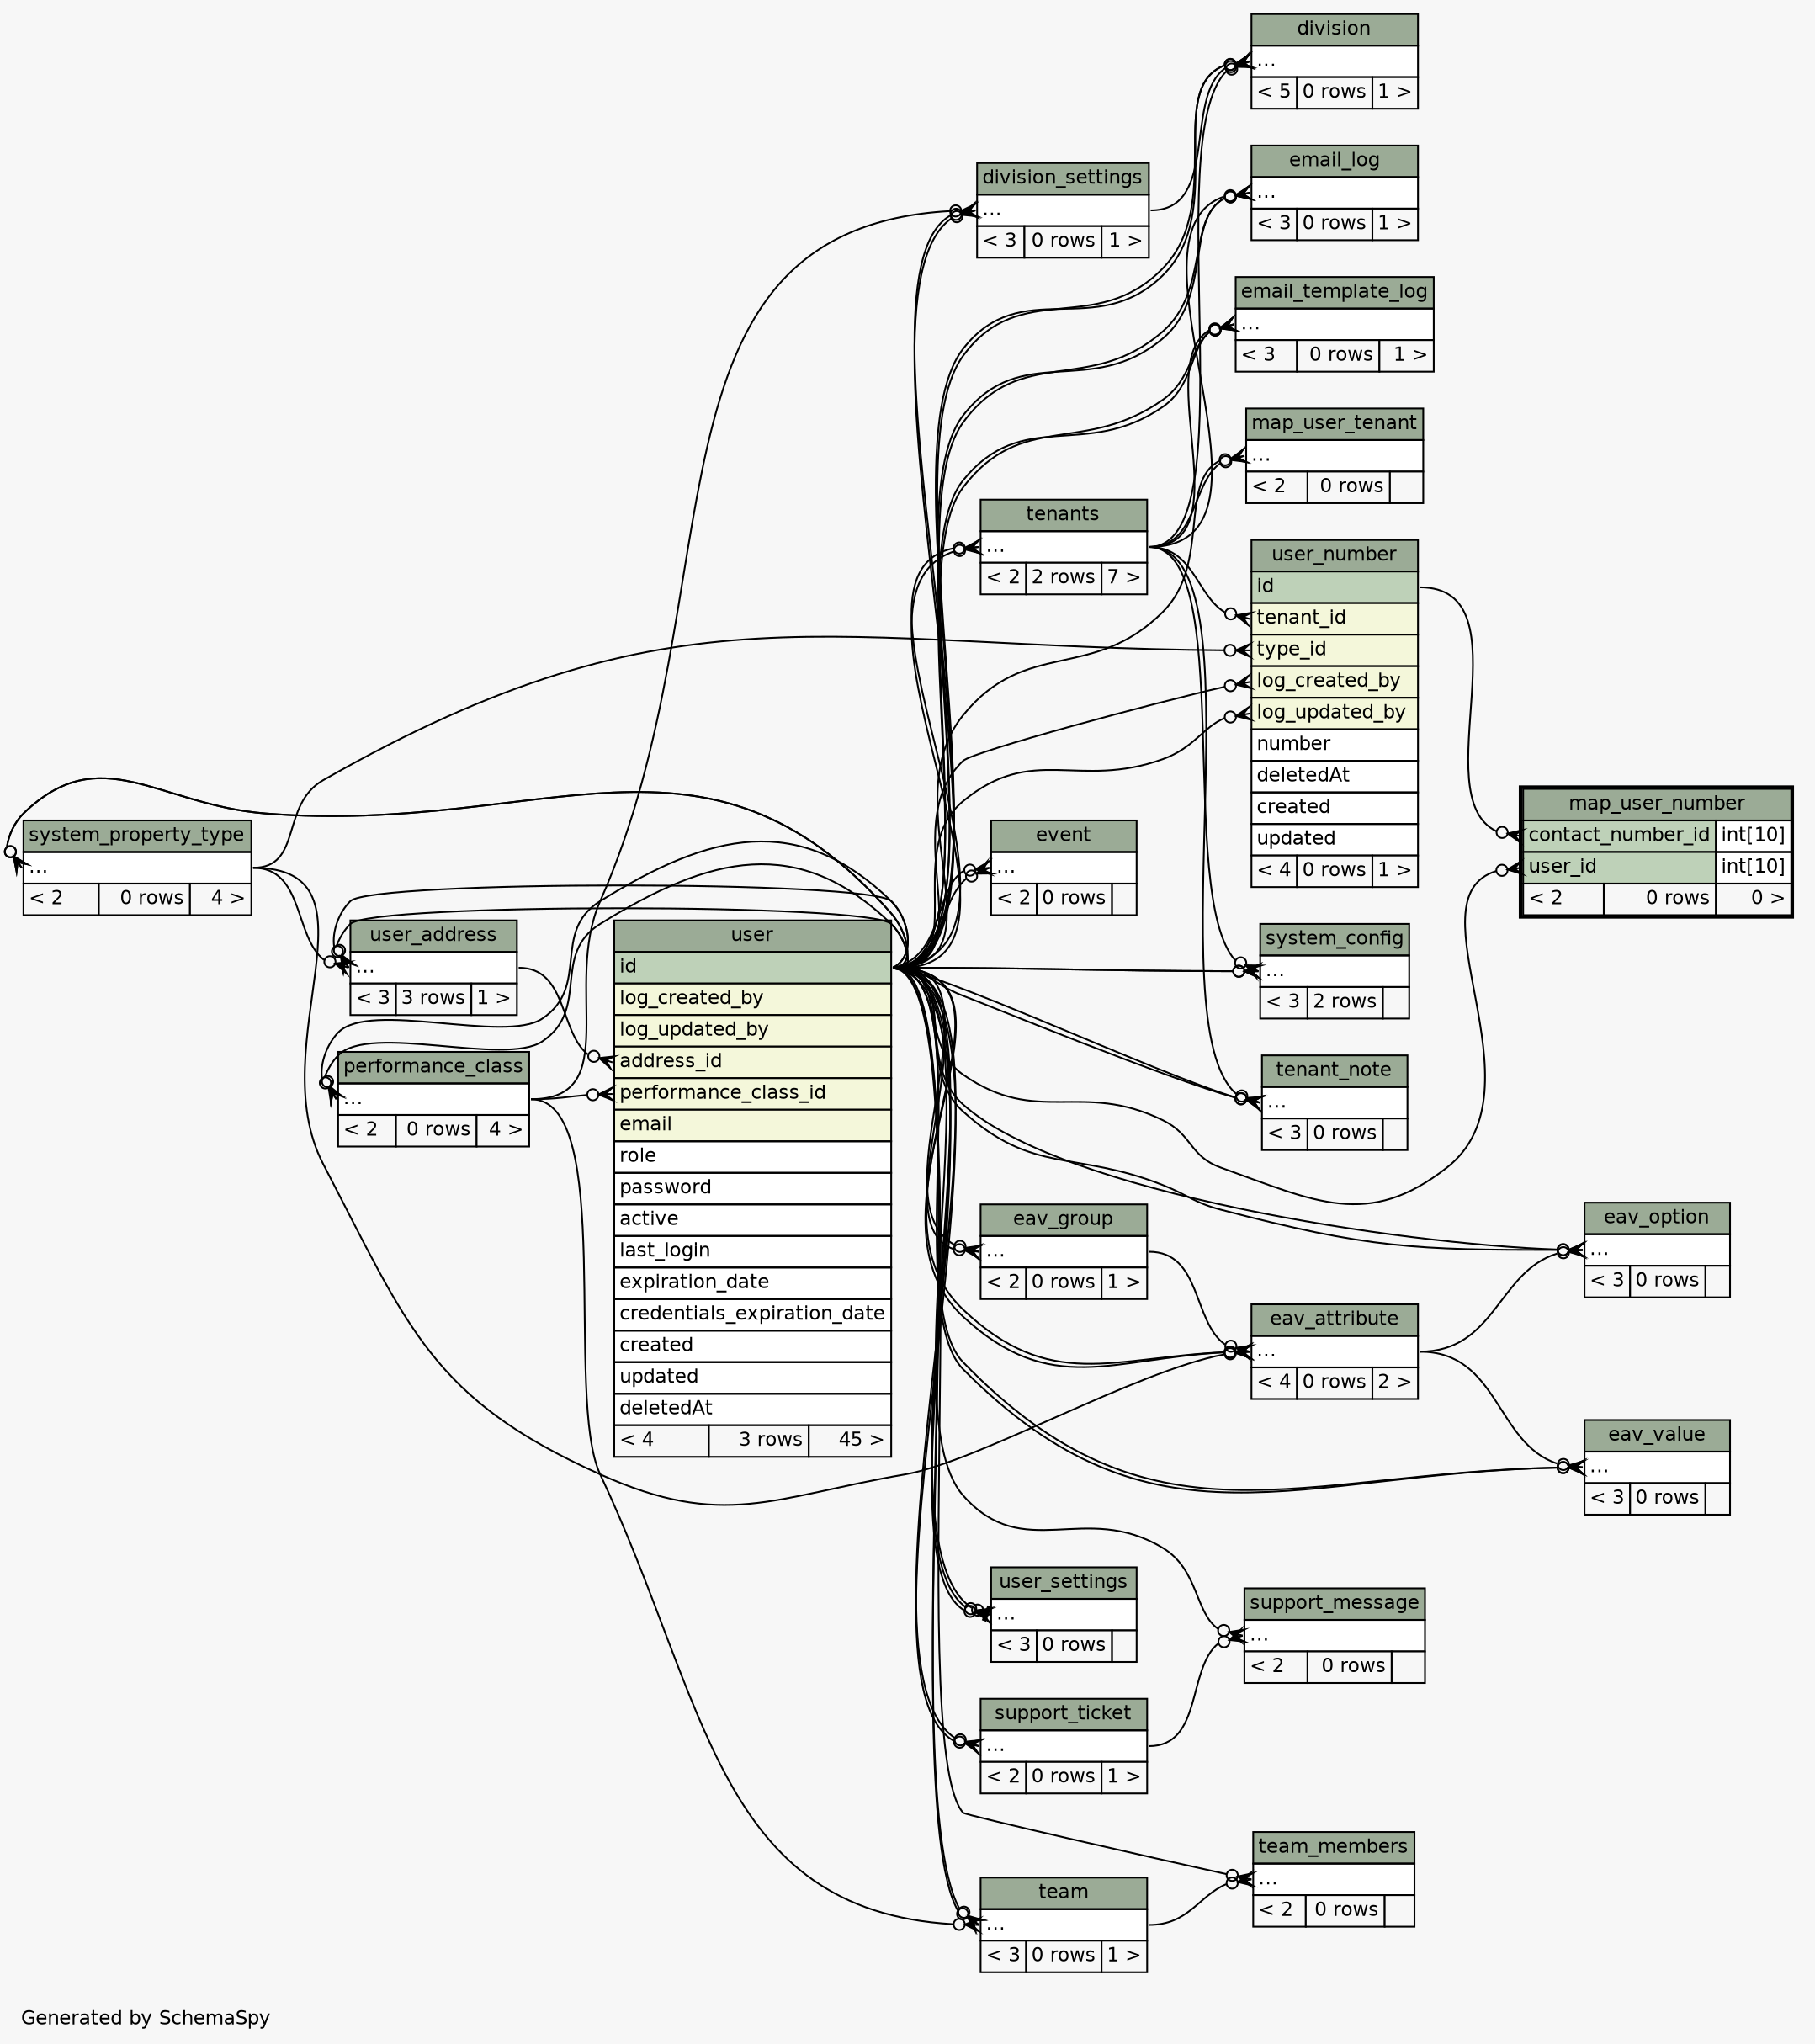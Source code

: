 // dot 2.38.0 on Linux 4.9.0-5-amd64
// SchemaSpy rev 590
digraph "twoDegreesRelationshipsDiagram" {
  graph [
    rankdir="RL"
    bgcolor="#f7f7f7"
    label="\nGenerated by SchemaSpy"
    labeljust="l"
    nodesep="0.18"
    ranksep="0.46"
    fontname="Helvetica"
    fontsize="11"
  ];
  node [
    fontname="Helvetica"
    fontsize="11"
    shape="plaintext"
  ];
  edge [
    arrowsize="0.8"
  ];
  "division":"elipses":w -> "user":"id":e [arrowhead=none dir=back arrowtail=crowodot];
  "division":"elipses":w -> "user":"id":e [arrowhead=none dir=back arrowtail=crowodot];
  "division":"elipses":w -> "division_settings":"elipses":e [arrowhead=none dir=back arrowtail=crowodot];
  "division":"elipses":w -> "tenants":"elipses":e [arrowhead=none dir=back arrowtail=crowodot];
  "division_settings":"elipses":w -> "user":"id":e [arrowhead=none dir=back arrowtail=crowodot];
  "division_settings":"elipses":w -> "user":"id":e [arrowhead=none dir=back arrowtail=crowodot];
  "division_settings":"elipses":w -> "performance_class":"elipses":e [arrowhead=none dir=back arrowtail=crowodot];
  "eav_attribute":"elipses":w -> "eav_group":"elipses":e [arrowhead=none dir=back arrowtail=crowodot];
  "eav_attribute":"elipses":w -> "user":"id":e [arrowhead=none dir=back arrowtail=crowodot];
  "eav_attribute":"elipses":w -> "user":"id":e [arrowhead=none dir=back arrowtail=crowodot];
  "eav_attribute":"elipses":w -> "system_property_type":"elipses":e [arrowhead=none dir=back arrowtail=crowodot];
  "eav_group":"elipses":w -> "user":"id":e [arrowhead=none dir=back arrowtail=crowodot];
  "eav_group":"elipses":w -> "user":"id":e [arrowhead=none dir=back arrowtail=crowodot];
  "eav_option":"elipses":w -> "eav_attribute":"elipses":e [arrowhead=none dir=back arrowtail=crowodot];
  "eav_option":"elipses":w -> "user":"id":e [arrowhead=none dir=back arrowtail=crowodot];
  "eav_option":"elipses":w -> "user":"id":e [arrowhead=none dir=back arrowtail=crowodot];
  "eav_value":"elipses":w -> "eav_attribute":"elipses":e [arrowhead=none dir=back arrowtail=crowodot];
  "eav_value":"elipses":w -> "user":"id":e [arrowhead=none dir=back arrowtail=crowodot];
  "eav_value":"elipses":w -> "user":"id":e [arrowhead=none dir=back arrowtail=crowodot];
  "email_log":"elipses":w -> "user":"id":e [arrowhead=none dir=back arrowtail=crowodot];
  "email_log":"elipses":w -> "user":"id":e [arrowhead=none dir=back arrowtail=crowodot];
  "email_log":"elipses":w -> "tenants":"elipses":e [arrowhead=none dir=back arrowtail=crowodot];
  "email_template_log":"elipses":w -> "user":"id":e [arrowhead=none dir=back arrowtail=crowodot];
  "email_template_log":"elipses":w -> "user":"id":e [arrowhead=none dir=back arrowtail=crowodot];
  "email_template_log":"elipses":w -> "tenants":"elipses":e [arrowhead=none dir=back arrowtail=crowodot];
  "event":"elipses":w -> "user":"id":e [arrowhead=none dir=back arrowtail=crowodot];
  "event":"elipses":w -> "user":"id":e [arrowhead=none dir=back arrowtail=crowodot];
  "map_user_number":"contact_number_id":w -> "user_number":"id":e [arrowhead=none dir=back arrowtail=crowodot];
  "map_user_number":"user_id":w -> "user":"id":e [arrowhead=none dir=back arrowtail=crowodot];
  "map_user_tenant":"elipses":w -> "tenants":"elipses":e [arrowhead=none dir=back arrowtail=crowodot];
  "map_user_tenant":"elipses":w -> "user":"id":e [arrowhead=none dir=back arrowtail=crowodot];
  "performance_class":"elipses":w -> "user":"id":e [arrowhead=none dir=back arrowtail=crowodot];
  "performance_class":"elipses":w -> "user":"id":e [arrowhead=none dir=back arrowtail=crowodot];
  "support_message":"elipses":w -> "support_ticket":"elipses":e [arrowhead=none dir=back arrowtail=crowodot];
  "support_message":"elipses":w -> "user":"id":e [arrowhead=none dir=back arrowtail=crowodot];
  "support_ticket":"elipses":w -> "user":"id":e [arrowhead=none dir=back arrowtail=crowodot];
  "support_ticket":"elipses":w -> "user":"id":e [arrowhead=none dir=back arrowtail=crowodot];
  "system_config":"elipses":w -> "user":"id":e [arrowhead=none dir=back arrowtail=crowodot];
  "system_config":"elipses":w -> "user":"id":e [arrowhead=none dir=back arrowtail=crowodot];
  "system_config":"elipses":w -> "tenants":"elipses":e [arrowhead=none dir=back arrowtail=crowodot];
  "system_property_type":"elipses":w -> "user":"id":e [arrowhead=none dir=back arrowtail=crowodot];
  "system_property_type":"elipses":w -> "user":"id":e [arrowhead=none dir=back arrowtail=crowodot];
  "team":"elipses":w -> "user":"id":e [arrowhead=none dir=back arrowtail=crowodot];
  "team":"elipses":w -> "user":"id":e [arrowhead=none dir=back arrowtail=crowodot];
  "team":"elipses":w -> "performance_class":"elipses":e [arrowhead=none dir=back arrowtail=crowodot];
  "team_members":"elipses":w -> "team":"elipses":e [arrowhead=none dir=back arrowtail=crowodot];
  "team_members":"elipses":w -> "user":"id":e [arrowhead=none dir=back arrowtail=crowodot];
  "tenant_note":"elipses":w -> "user":"id":e [arrowhead=none dir=back arrowtail=crowodot];
  "tenant_note":"elipses":w -> "user":"id":e [arrowhead=none dir=back arrowtail=crowodot];
  "tenant_note":"elipses":w -> "tenants":"elipses":e [arrowhead=none dir=back arrowtail=crowodot];
  "tenants":"elipses":w -> "user":"id":e [arrowhead=none dir=back arrowtail=crowodot];
  "tenants":"elipses":w -> "user":"id":e [arrowhead=none dir=back arrowtail=crowodot];
  "user":"address_id":w -> "user_address":"elipses":e [arrowhead=none dir=back arrowtail=crowodot];
  "user":"performance_class_id":w -> "performance_class":"elipses":e [arrowhead=none dir=back arrowtail=crowodot];
  "user_address":"elipses":w -> "user":"id":e [arrowhead=none dir=back arrowtail=crowodot];
  "user_address":"elipses":w -> "user":"id":e [arrowhead=none dir=back arrowtail=crowodot];
  "user_address":"elipses":w -> "system_property_type":"elipses":e [arrowhead=none dir=back arrowtail=crowodot];
  "user_number":"log_created_by":w -> "user":"id":e [arrowhead=none dir=back arrowtail=crowodot];
  "user_number":"log_updated_by":w -> "user":"id":e [arrowhead=none dir=back arrowtail=crowodot];
  "user_number":"tenant_id":w -> "tenants":"elipses":e [arrowhead=none dir=back arrowtail=crowodot];
  "user_number":"type_id":w -> "system_property_type":"elipses":e [arrowhead=none dir=back arrowtail=crowodot];
  "user_settings":"elipses":w -> "user":"id":e [arrowhead=none dir=back arrowtail=crowodot];
  "user_settings":"elipses":w -> "user":"id":e [arrowhead=none dir=back arrowtail=crowodot];
  "user_settings":"elipses":w -> "user":"id":e [arrowhead=none dir=back arrowtail=teeodot];
  "division" [
    label=<
    <TABLE BORDER="0" CELLBORDER="1" CELLSPACING="0" BGCOLOR="#ffffff">
      <TR><TD COLSPAN="3" BGCOLOR="#9bab96" ALIGN="CENTER">division</TD></TR>
      <TR><TD PORT="elipses" COLSPAN="3" ALIGN="LEFT">...</TD></TR>
      <TR><TD ALIGN="LEFT" BGCOLOR="#f7f7f7">&lt; 5</TD><TD ALIGN="RIGHT" BGCOLOR="#f7f7f7">0 rows</TD><TD ALIGN="RIGHT" BGCOLOR="#f7f7f7">1 &gt;</TD></TR>
    </TABLE>>
    URL="division.html"
    tooltip="division"
  ];
  "division_settings" [
    label=<
    <TABLE BORDER="0" CELLBORDER="1" CELLSPACING="0" BGCOLOR="#ffffff">
      <TR><TD COLSPAN="3" BGCOLOR="#9bab96" ALIGN="CENTER">division_settings</TD></TR>
      <TR><TD PORT="elipses" COLSPAN="3" ALIGN="LEFT">...</TD></TR>
      <TR><TD ALIGN="LEFT" BGCOLOR="#f7f7f7">&lt; 3</TD><TD ALIGN="RIGHT" BGCOLOR="#f7f7f7">0 rows</TD><TD ALIGN="RIGHT" BGCOLOR="#f7f7f7">1 &gt;</TD></TR>
    </TABLE>>
    URL="division_settings.html"
    tooltip="division_settings"
  ];
  "eav_attribute" [
    label=<
    <TABLE BORDER="0" CELLBORDER="1" CELLSPACING="0" BGCOLOR="#ffffff">
      <TR><TD COLSPAN="3" BGCOLOR="#9bab96" ALIGN="CENTER">eav_attribute</TD></TR>
      <TR><TD PORT="elipses" COLSPAN="3" ALIGN="LEFT">...</TD></TR>
      <TR><TD ALIGN="LEFT" BGCOLOR="#f7f7f7">&lt; 4</TD><TD ALIGN="RIGHT" BGCOLOR="#f7f7f7">0 rows</TD><TD ALIGN="RIGHT" BGCOLOR="#f7f7f7">2 &gt;</TD></TR>
    </TABLE>>
    URL="eav_attribute.html"
    tooltip="eav_attribute"
  ];
  "eav_group" [
    label=<
    <TABLE BORDER="0" CELLBORDER="1" CELLSPACING="0" BGCOLOR="#ffffff">
      <TR><TD COLSPAN="3" BGCOLOR="#9bab96" ALIGN="CENTER">eav_group</TD></TR>
      <TR><TD PORT="elipses" COLSPAN="3" ALIGN="LEFT">...</TD></TR>
      <TR><TD ALIGN="LEFT" BGCOLOR="#f7f7f7">&lt; 2</TD><TD ALIGN="RIGHT" BGCOLOR="#f7f7f7">0 rows</TD><TD ALIGN="RIGHT" BGCOLOR="#f7f7f7">1 &gt;</TD></TR>
    </TABLE>>
    URL="eav_group.html"
    tooltip="eav_group"
  ];
  "eav_option" [
    label=<
    <TABLE BORDER="0" CELLBORDER="1" CELLSPACING="0" BGCOLOR="#ffffff">
      <TR><TD COLSPAN="3" BGCOLOR="#9bab96" ALIGN="CENTER">eav_option</TD></TR>
      <TR><TD PORT="elipses" COLSPAN="3" ALIGN="LEFT">...</TD></TR>
      <TR><TD ALIGN="LEFT" BGCOLOR="#f7f7f7">&lt; 3</TD><TD ALIGN="RIGHT" BGCOLOR="#f7f7f7">0 rows</TD><TD ALIGN="RIGHT" BGCOLOR="#f7f7f7">  </TD></TR>
    </TABLE>>
    URL="eav_option.html"
    tooltip="eav_option"
  ];
  "eav_value" [
    label=<
    <TABLE BORDER="0" CELLBORDER="1" CELLSPACING="0" BGCOLOR="#ffffff">
      <TR><TD COLSPAN="3" BGCOLOR="#9bab96" ALIGN="CENTER">eav_value</TD></TR>
      <TR><TD PORT="elipses" COLSPAN="3" ALIGN="LEFT">...</TD></TR>
      <TR><TD ALIGN="LEFT" BGCOLOR="#f7f7f7">&lt; 3</TD><TD ALIGN="RIGHT" BGCOLOR="#f7f7f7">0 rows</TD><TD ALIGN="RIGHT" BGCOLOR="#f7f7f7">  </TD></TR>
    </TABLE>>
    URL="eav_value.html"
    tooltip="eav_value"
  ];
  "email_log" [
    label=<
    <TABLE BORDER="0" CELLBORDER="1" CELLSPACING="0" BGCOLOR="#ffffff">
      <TR><TD COLSPAN="3" BGCOLOR="#9bab96" ALIGN="CENTER">email_log</TD></TR>
      <TR><TD PORT="elipses" COLSPAN="3" ALIGN="LEFT">...</TD></TR>
      <TR><TD ALIGN="LEFT" BGCOLOR="#f7f7f7">&lt; 3</TD><TD ALIGN="RIGHT" BGCOLOR="#f7f7f7">0 rows</TD><TD ALIGN="RIGHT" BGCOLOR="#f7f7f7">1 &gt;</TD></TR>
    </TABLE>>
    URL="email_log.html"
    tooltip="email_log"
  ];
  "email_template_log" [
    label=<
    <TABLE BORDER="0" CELLBORDER="1" CELLSPACING="0" BGCOLOR="#ffffff">
      <TR><TD COLSPAN="3" BGCOLOR="#9bab96" ALIGN="CENTER">email_template_log</TD></TR>
      <TR><TD PORT="elipses" COLSPAN="3" ALIGN="LEFT">...</TD></TR>
      <TR><TD ALIGN="LEFT" BGCOLOR="#f7f7f7">&lt; 3</TD><TD ALIGN="RIGHT" BGCOLOR="#f7f7f7">0 rows</TD><TD ALIGN="RIGHT" BGCOLOR="#f7f7f7">1 &gt;</TD></TR>
    </TABLE>>
    URL="email_template_log.html"
    tooltip="email_template_log"
  ];
  "event" [
    label=<
    <TABLE BORDER="0" CELLBORDER="1" CELLSPACING="0" BGCOLOR="#ffffff">
      <TR><TD COLSPAN="3" BGCOLOR="#9bab96" ALIGN="CENTER">event</TD></TR>
      <TR><TD PORT="elipses" COLSPAN="3" ALIGN="LEFT">...</TD></TR>
      <TR><TD ALIGN="LEFT" BGCOLOR="#f7f7f7">&lt; 2</TD><TD ALIGN="RIGHT" BGCOLOR="#f7f7f7">0 rows</TD><TD ALIGN="RIGHT" BGCOLOR="#f7f7f7">  </TD></TR>
    </TABLE>>
    URL="event.html"
    tooltip="event"
  ];
  "map_user_number" [
    label=<
    <TABLE BORDER="2" CELLBORDER="1" CELLSPACING="0" BGCOLOR="#ffffff">
      <TR><TD COLSPAN="3" BGCOLOR="#9bab96" ALIGN="CENTER">map_user_number</TD></TR>
      <TR><TD PORT="contact_number_id" COLSPAN="2" BGCOLOR="#bed1b8" ALIGN="LEFT">contact_number_id</TD><TD PORT="contact_number_id.type" ALIGN="LEFT">int[10]</TD></TR>
      <TR><TD PORT="user_id" COLSPAN="2" BGCOLOR="#bed1b8" ALIGN="LEFT">user_id</TD><TD PORT="user_id.type" ALIGN="LEFT">int[10]</TD></TR>
      <TR><TD ALIGN="LEFT" BGCOLOR="#f7f7f7">&lt; 2</TD><TD ALIGN="RIGHT" BGCOLOR="#f7f7f7">0 rows</TD><TD ALIGN="RIGHT" BGCOLOR="#f7f7f7">0 &gt;</TD></TR>
    </TABLE>>
    URL="map_user_number.html"
    tooltip="map_user_number"
  ];
  "map_user_tenant" [
    label=<
    <TABLE BORDER="0" CELLBORDER="1" CELLSPACING="0" BGCOLOR="#ffffff">
      <TR><TD COLSPAN="3" BGCOLOR="#9bab96" ALIGN="CENTER">map_user_tenant</TD></TR>
      <TR><TD PORT="elipses" COLSPAN="3" ALIGN="LEFT">...</TD></TR>
      <TR><TD ALIGN="LEFT" BGCOLOR="#f7f7f7">&lt; 2</TD><TD ALIGN="RIGHT" BGCOLOR="#f7f7f7">0 rows</TD><TD ALIGN="RIGHT" BGCOLOR="#f7f7f7">  </TD></TR>
    </TABLE>>
    URL="map_user_tenant.html"
    tooltip="map_user_tenant"
  ];
  "performance_class" [
    label=<
    <TABLE BORDER="0" CELLBORDER="1" CELLSPACING="0" BGCOLOR="#ffffff">
      <TR><TD COLSPAN="3" BGCOLOR="#9bab96" ALIGN="CENTER">performance_class</TD></TR>
      <TR><TD PORT="elipses" COLSPAN="3" ALIGN="LEFT">...</TD></TR>
      <TR><TD ALIGN="LEFT" BGCOLOR="#f7f7f7">&lt; 2</TD><TD ALIGN="RIGHT" BGCOLOR="#f7f7f7">0 rows</TD><TD ALIGN="RIGHT" BGCOLOR="#f7f7f7">4 &gt;</TD></TR>
    </TABLE>>
    URL="performance_class.html"
    tooltip="performance_class"
  ];
  "support_message" [
    label=<
    <TABLE BORDER="0" CELLBORDER="1" CELLSPACING="0" BGCOLOR="#ffffff">
      <TR><TD COLSPAN="3" BGCOLOR="#9bab96" ALIGN="CENTER">support_message</TD></TR>
      <TR><TD PORT="elipses" COLSPAN="3" ALIGN="LEFT">...</TD></TR>
      <TR><TD ALIGN="LEFT" BGCOLOR="#f7f7f7">&lt; 2</TD><TD ALIGN="RIGHT" BGCOLOR="#f7f7f7">0 rows</TD><TD ALIGN="RIGHT" BGCOLOR="#f7f7f7">  </TD></TR>
    </TABLE>>
    URL="support_message.html"
    tooltip="support_message"
  ];
  "support_ticket" [
    label=<
    <TABLE BORDER="0" CELLBORDER="1" CELLSPACING="0" BGCOLOR="#ffffff">
      <TR><TD COLSPAN="3" BGCOLOR="#9bab96" ALIGN="CENTER">support_ticket</TD></TR>
      <TR><TD PORT="elipses" COLSPAN="3" ALIGN="LEFT">...</TD></TR>
      <TR><TD ALIGN="LEFT" BGCOLOR="#f7f7f7">&lt; 2</TD><TD ALIGN="RIGHT" BGCOLOR="#f7f7f7">0 rows</TD><TD ALIGN="RIGHT" BGCOLOR="#f7f7f7">1 &gt;</TD></TR>
    </TABLE>>
    URL="support_ticket.html"
    tooltip="support_ticket"
  ];
  "system_config" [
    label=<
    <TABLE BORDER="0" CELLBORDER="1" CELLSPACING="0" BGCOLOR="#ffffff">
      <TR><TD COLSPAN="3" BGCOLOR="#9bab96" ALIGN="CENTER">system_config</TD></TR>
      <TR><TD PORT="elipses" COLSPAN="3" ALIGN="LEFT">...</TD></TR>
      <TR><TD ALIGN="LEFT" BGCOLOR="#f7f7f7">&lt; 3</TD><TD ALIGN="RIGHT" BGCOLOR="#f7f7f7">2 rows</TD><TD ALIGN="RIGHT" BGCOLOR="#f7f7f7">  </TD></TR>
    </TABLE>>
    URL="system_config.html"
    tooltip="system_config"
  ];
  "system_property_type" [
    label=<
    <TABLE BORDER="0" CELLBORDER="1" CELLSPACING="0" BGCOLOR="#ffffff">
      <TR><TD COLSPAN="3" BGCOLOR="#9bab96" ALIGN="CENTER">system_property_type</TD></TR>
      <TR><TD PORT="elipses" COLSPAN="3" ALIGN="LEFT">...</TD></TR>
      <TR><TD ALIGN="LEFT" BGCOLOR="#f7f7f7">&lt; 2</TD><TD ALIGN="RIGHT" BGCOLOR="#f7f7f7">0 rows</TD><TD ALIGN="RIGHT" BGCOLOR="#f7f7f7">4 &gt;</TD></TR>
    </TABLE>>
    URL="system_property_type.html"
    tooltip="system_property_type"
  ];
  "team" [
    label=<
    <TABLE BORDER="0" CELLBORDER="1" CELLSPACING="0" BGCOLOR="#ffffff">
      <TR><TD COLSPAN="3" BGCOLOR="#9bab96" ALIGN="CENTER">team</TD></TR>
      <TR><TD PORT="elipses" COLSPAN="3" ALIGN="LEFT">...</TD></TR>
      <TR><TD ALIGN="LEFT" BGCOLOR="#f7f7f7">&lt; 3</TD><TD ALIGN="RIGHT" BGCOLOR="#f7f7f7">0 rows</TD><TD ALIGN="RIGHT" BGCOLOR="#f7f7f7">1 &gt;</TD></TR>
    </TABLE>>
    URL="team.html"
    tooltip="team"
  ];
  "team_members" [
    label=<
    <TABLE BORDER="0" CELLBORDER="1" CELLSPACING="0" BGCOLOR="#ffffff">
      <TR><TD COLSPAN="3" BGCOLOR="#9bab96" ALIGN="CENTER">team_members</TD></TR>
      <TR><TD PORT="elipses" COLSPAN="3" ALIGN="LEFT">...</TD></TR>
      <TR><TD ALIGN="LEFT" BGCOLOR="#f7f7f7">&lt; 2</TD><TD ALIGN="RIGHT" BGCOLOR="#f7f7f7">0 rows</TD><TD ALIGN="RIGHT" BGCOLOR="#f7f7f7">  </TD></TR>
    </TABLE>>
    URL="team_members.html"
    tooltip="team_members"
  ];
  "tenant_note" [
    label=<
    <TABLE BORDER="0" CELLBORDER="1" CELLSPACING="0" BGCOLOR="#ffffff">
      <TR><TD COLSPAN="3" BGCOLOR="#9bab96" ALIGN="CENTER">tenant_note</TD></TR>
      <TR><TD PORT="elipses" COLSPAN="3" ALIGN="LEFT">...</TD></TR>
      <TR><TD ALIGN="LEFT" BGCOLOR="#f7f7f7">&lt; 3</TD><TD ALIGN="RIGHT" BGCOLOR="#f7f7f7">0 rows</TD><TD ALIGN="RIGHT" BGCOLOR="#f7f7f7">  </TD></TR>
    </TABLE>>
    URL="tenant_note.html"
    tooltip="tenant_note"
  ];
  "tenants" [
    label=<
    <TABLE BORDER="0" CELLBORDER="1" CELLSPACING="0" BGCOLOR="#ffffff">
      <TR><TD COLSPAN="3" BGCOLOR="#9bab96" ALIGN="CENTER">tenants</TD></TR>
      <TR><TD PORT="elipses" COLSPAN="3" ALIGN="LEFT">...</TD></TR>
      <TR><TD ALIGN="LEFT" BGCOLOR="#f7f7f7">&lt; 2</TD><TD ALIGN="RIGHT" BGCOLOR="#f7f7f7">2 rows</TD><TD ALIGN="RIGHT" BGCOLOR="#f7f7f7">7 &gt;</TD></TR>
    </TABLE>>
    URL="tenants.html"
    tooltip="tenants"
  ];
  "user" [
    label=<
    <TABLE BORDER="0" CELLBORDER="1" CELLSPACING="0" BGCOLOR="#ffffff">
      <TR><TD COLSPAN="3" BGCOLOR="#9bab96" ALIGN="CENTER">user</TD></TR>
      <TR><TD PORT="id" COLSPAN="3" BGCOLOR="#bed1b8" ALIGN="LEFT">id</TD></TR>
      <TR><TD PORT="log_created_by" COLSPAN="3" BGCOLOR="#f4f7da" ALIGN="LEFT">log_created_by</TD></TR>
      <TR><TD PORT="log_updated_by" COLSPAN="3" BGCOLOR="#f4f7da" ALIGN="LEFT">log_updated_by</TD></TR>
      <TR><TD PORT="address_id" COLSPAN="3" BGCOLOR="#f4f7da" ALIGN="LEFT">address_id</TD></TR>
      <TR><TD PORT="performance_class_id" COLSPAN="3" BGCOLOR="#f4f7da" ALIGN="LEFT">performance_class_id</TD></TR>
      <TR><TD PORT="email" COLSPAN="3" BGCOLOR="#f4f7da" ALIGN="LEFT">email</TD></TR>
      <TR><TD PORT="role" COLSPAN="3" ALIGN="LEFT">role</TD></TR>
      <TR><TD PORT="password" COLSPAN="3" ALIGN="LEFT">password</TD></TR>
      <TR><TD PORT="active" COLSPAN="3" ALIGN="LEFT">active</TD></TR>
      <TR><TD PORT="last_login" COLSPAN="3" ALIGN="LEFT">last_login</TD></TR>
      <TR><TD PORT="expiration_date" COLSPAN="3" ALIGN="LEFT">expiration_date</TD></TR>
      <TR><TD PORT="credentials_expiration_date" COLSPAN="3" ALIGN="LEFT">credentials_expiration_date</TD></TR>
      <TR><TD PORT="created" COLSPAN="3" ALIGN="LEFT">created</TD></TR>
      <TR><TD PORT="updated" COLSPAN="3" ALIGN="LEFT">updated</TD></TR>
      <TR><TD PORT="deletedAt" COLSPAN="3" ALIGN="LEFT">deletedAt</TD></TR>
      <TR><TD ALIGN="LEFT" BGCOLOR="#f7f7f7">&lt; 4</TD><TD ALIGN="RIGHT" BGCOLOR="#f7f7f7">3 rows</TD><TD ALIGN="RIGHT" BGCOLOR="#f7f7f7">45 &gt;</TD></TR>
    </TABLE>>
    URL="user.html"
    tooltip="user"
  ];
  "user_address" [
    label=<
    <TABLE BORDER="0" CELLBORDER="1" CELLSPACING="0" BGCOLOR="#ffffff">
      <TR><TD COLSPAN="3" BGCOLOR="#9bab96" ALIGN="CENTER">user_address</TD></TR>
      <TR><TD PORT="elipses" COLSPAN="3" ALIGN="LEFT">...</TD></TR>
      <TR><TD ALIGN="LEFT" BGCOLOR="#f7f7f7">&lt; 3</TD><TD ALIGN="RIGHT" BGCOLOR="#f7f7f7">3 rows</TD><TD ALIGN="RIGHT" BGCOLOR="#f7f7f7">1 &gt;</TD></TR>
    </TABLE>>
    URL="user_address.html"
    tooltip="user_address"
  ];
  "user_number" [
    label=<
    <TABLE BORDER="0" CELLBORDER="1" CELLSPACING="0" BGCOLOR="#ffffff">
      <TR><TD COLSPAN="3" BGCOLOR="#9bab96" ALIGN="CENTER">user_number</TD></TR>
      <TR><TD PORT="id" COLSPAN="3" BGCOLOR="#bed1b8" ALIGN="LEFT">id</TD></TR>
      <TR><TD PORT="tenant_id" COLSPAN="3" BGCOLOR="#f4f7da" ALIGN="LEFT">tenant_id</TD></TR>
      <TR><TD PORT="type_id" COLSPAN="3" BGCOLOR="#f4f7da" ALIGN="LEFT">type_id</TD></TR>
      <TR><TD PORT="log_created_by" COLSPAN="3" BGCOLOR="#f4f7da" ALIGN="LEFT">log_created_by</TD></TR>
      <TR><TD PORT="log_updated_by" COLSPAN="3" BGCOLOR="#f4f7da" ALIGN="LEFT">log_updated_by</TD></TR>
      <TR><TD PORT="number" COLSPAN="3" ALIGN="LEFT">number</TD></TR>
      <TR><TD PORT="deletedAt" COLSPAN="3" ALIGN="LEFT">deletedAt</TD></TR>
      <TR><TD PORT="created" COLSPAN="3" ALIGN="LEFT">created</TD></TR>
      <TR><TD PORT="updated" COLSPAN="3" ALIGN="LEFT">updated</TD></TR>
      <TR><TD ALIGN="LEFT" BGCOLOR="#f7f7f7">&lt; 4</TD><TD ALIGN="RIGHT" BGCOLOR="#f7f7f7">0 rows</TD><TD ALIGN="RIGHT" BGCOLOR="#f7f7f7">1 &gt;</TD></TR>
    </TABLE>>
    URL="user_number.html"
    tooltip="user_number"
  ];
  "user_settings" [
    label=<
    <TABLE BORDER="0" CELLBORDER="1" CELLSPACING="0" BGCOLOR="#ffffff">
      <TR><TD COLSPAN="3" BGCOLOR="#9bab96" ALIGN="CENTER">user_settings</TD></TR>
      <TR><TD PORT="elipses" COLSPAN="3" ALIGN="LEFT">...</TD></TR>
      <TR><TD ALIGN="LEFT" BGCOLOR="#f7f7f7">&lt; 3</TD><TD ALIGN="RIGHT" BGCOLOR="#f7f7f7">0 rows</TD><TD ALIGN="RIGHT" BGCOLOR="#f7f7f7">  </TD></TR>
    </TABLE>>
    URL="user_settings.html"
    tooltip="user_settings"
  ];
}
